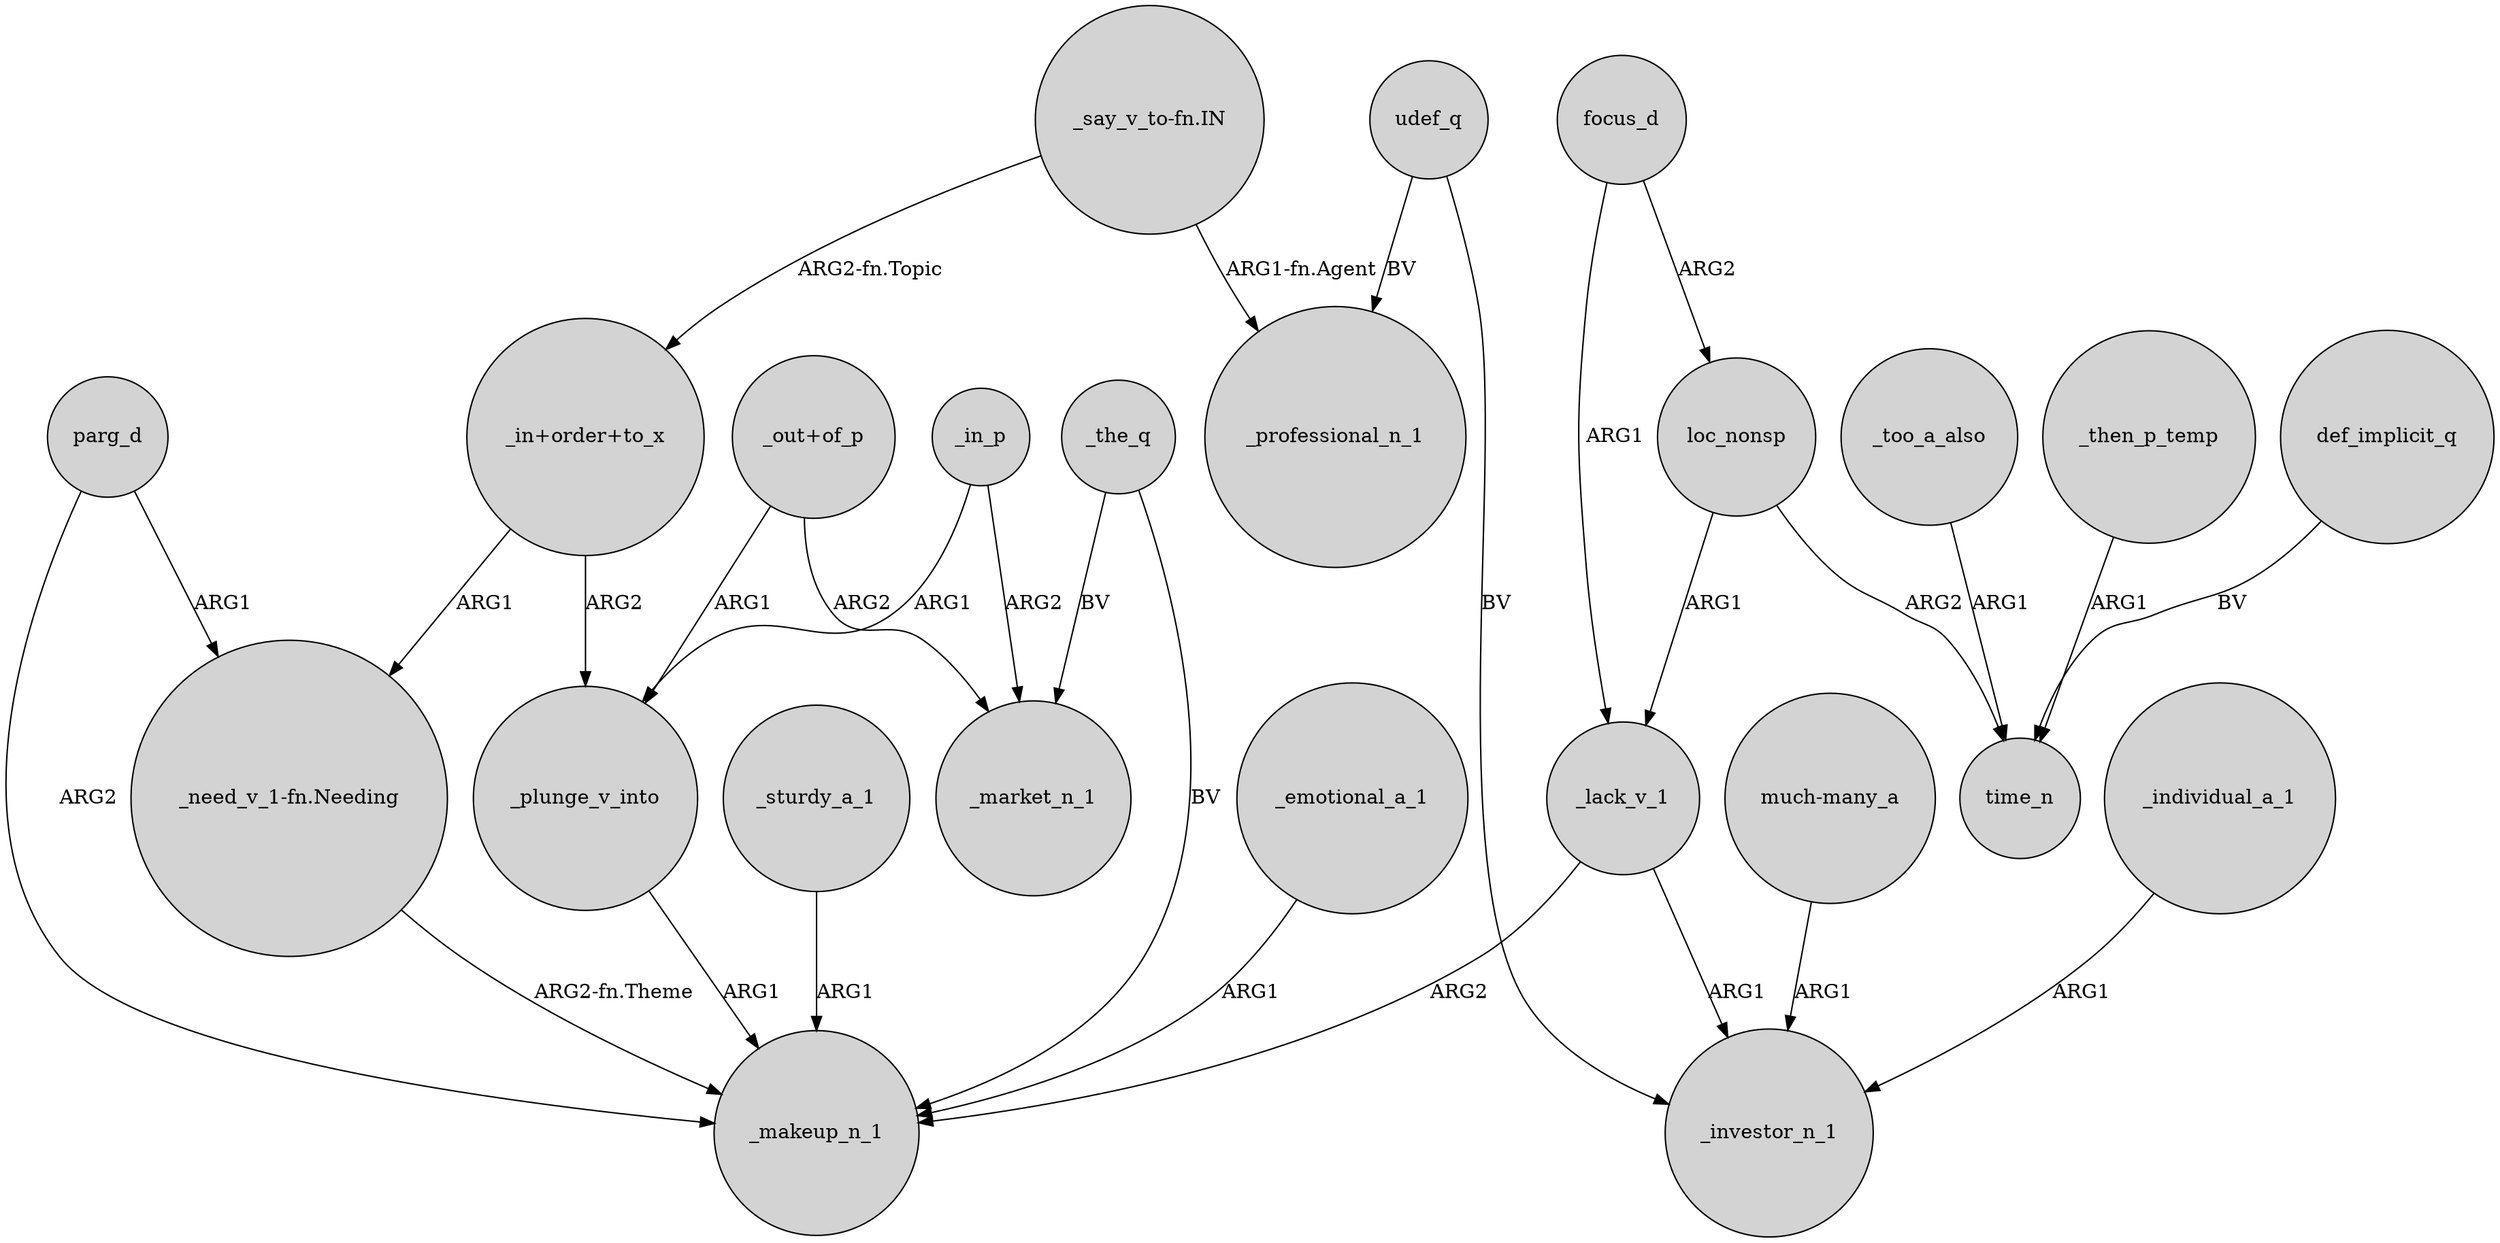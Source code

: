 digraph {
	node [shape=circle style=filled]
	"_need_v_1-fn.Needing" -> _makeup_n_1 [label="ARG2-fn.Theme"]
	focus_d -> loc_nonsp [label=ARG2]
	_sturdy_a_1 -> _makeup_n_1 [label=ARG1]
	udef_q -> _investor_n_1 [label=BV]
	parg_d -> _makeup_n_1 [label=ARG2]
	"much-many_a" -> _investor_n_1 [label=ARG1]
	"_in+order+to_x" -> "_need_v_1-fn.Needing" [label=ARG1]
	_too_a_also -> time_n [label=ARG1]
	_lack_v_1 -> _investor_n_1 [label=ARG1]
	_in_p -> _plunge_v_into [label=ARG1]
	_then_p_temp -> time_n [label=ARG1]
	loc_nonsp -> time_n [label=ARG2]
	"_say_v_to-fn.IN" -> "_in+order+to_x" [label="ARG2-fn.Topic"]
	_the_q -> _makeup_n_1 [label=BV]
	_lack_v_1 -> _makeup_n_1 [label=ARG2]
	parg_d -> "_need_v_1-fn.Needing" [label=ARG1]
	_plunge_v_into -> _makeup_n_1 [label=ARG1]
	_individual_a_1 -> _investor_n_1 [label=ARG1]
	_emotional_a_1 -> _makeup_n_1 [label=ARG1]
	udef_q -> _professional_n_1 [label=BV]
	focus_d -> _lack_v_1 [label=ARG1]
	"_out+of_p" -> _plunge_v_into [label=ARG1]
	_in_p -> _market_n_1 [label=ARG2]
	"_say_v_to-fn.IN" -> _professional_n_1 [label="ARG1-fn.Agent"]
	"_out+of_p" -> _market_n_1 [label=ARG2]
	_the_q -> _market_n_1 [label=BV]
	"_in+order+to_x" -> _plunge_v_into [label=ARG2]
	def_implicit_q -> time_n [label=BV]
	loc_nonsp -> _lack_v_1 [label=ARG1]
}
